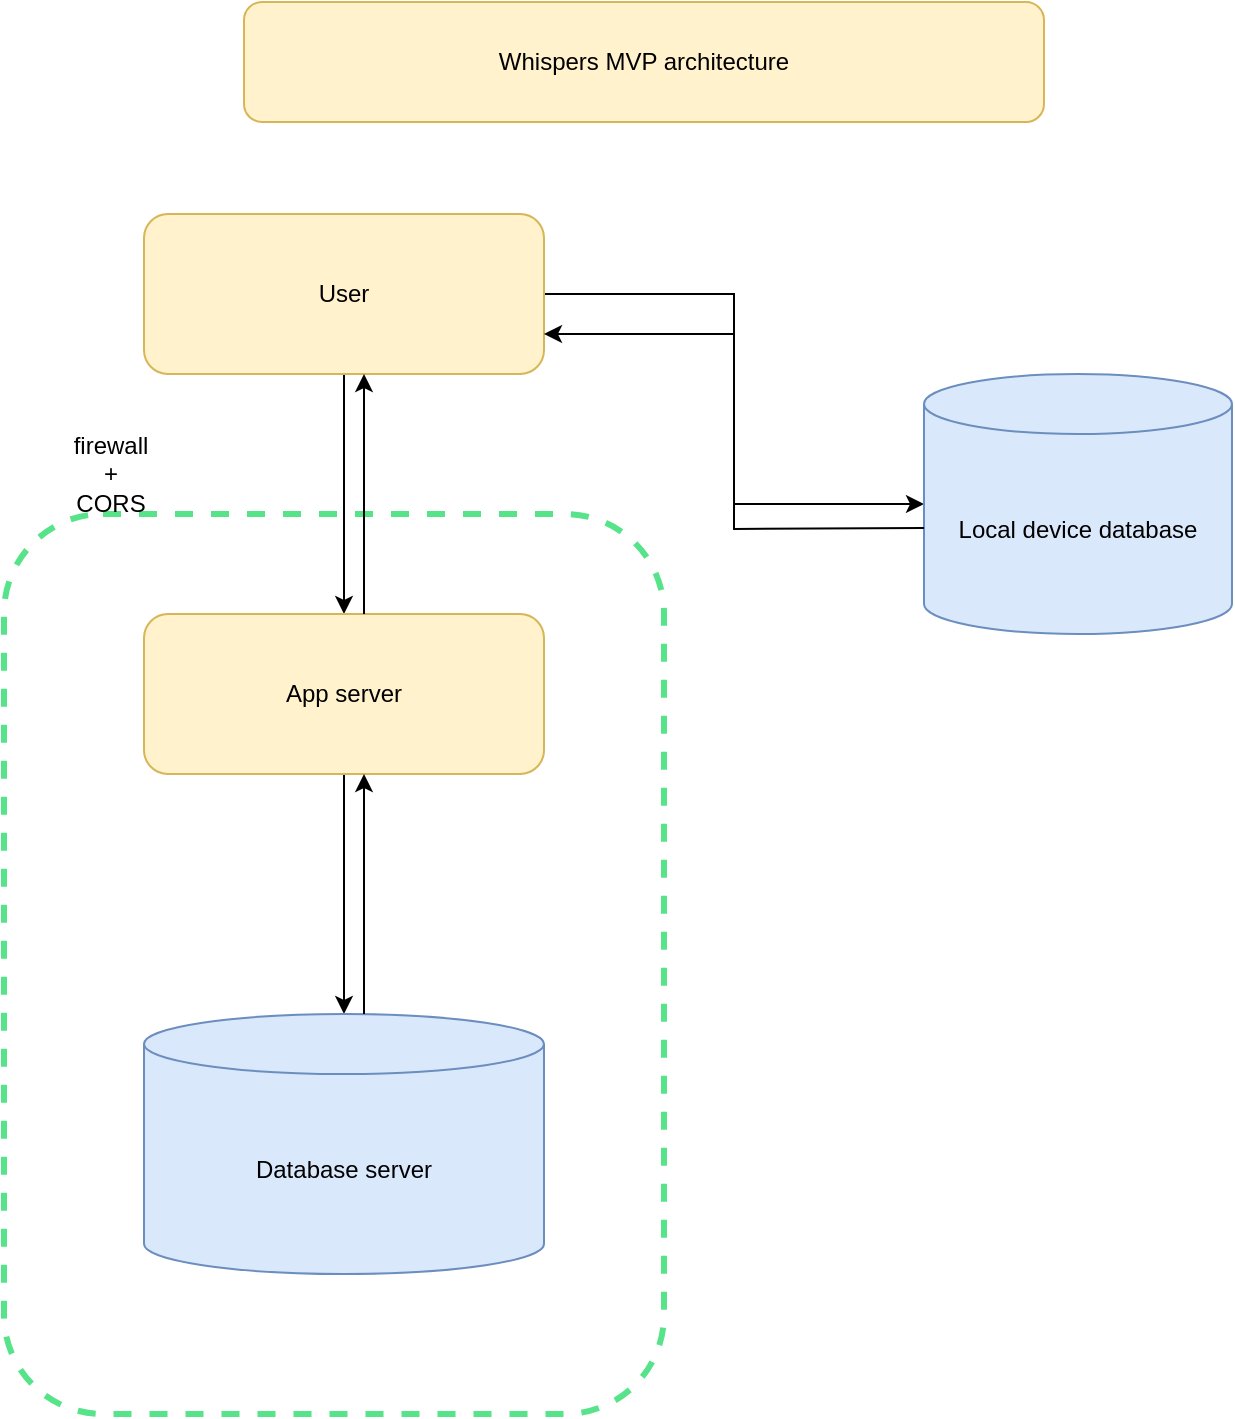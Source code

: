 <mxfile version="24.7.6">
  <diagram name="Page-1" id="C8XF_Xu8ZPRjyDM8A-fu">
    <mxGraphModel dx="1434" dy="795" grid="1" gridSize="10" guides="1" tooltips="1" connect="1" arrows="1" fold="1" page="1" pageScale="1" pageWidth="850" pageHeight="1100" math="0" shadow="0">
      <root>
        <mxCell id="0" />
        <mxCell id="1" parent="0" />
        <mxCell id="P5b-ebZlCW-qlvgz21b6-19" value="" style="rounded=1;whiteSpace=wrap;html=1;dashed=1;strokeColor=#57e389;strokeWidth=3;" vertex="1" parent="1">
          <mxGeometry x="120" y="326" width="330" height="450" as="geometry" />
        </mxCell>
        <mxCell id="P5b-ebZlCW-qlvgz21b6-8" value="" style="edgeStyle=orthogonalEdgeStyle;rounded=0;orthogonalLoop=1;jettySize=auto;html=1;" edge="1" parent="1" source="P5b-ebZlCW-qlvgz21b6-6" target="P5b-ebZlCW-qlvgz21b6-7">
          <mxGeometry relative="1" as="geometry" />
        </mxCell>
        <mxCell id="P5b-ebZlCW-qlvgz21b6-15" style="edgeStyle=orthogonalEdgeStyle;rounded=0;orthogonalLoop=1;jettySize=auto;html=1;" edge="1" parent="1" source="P5b-ebZlCW-qlvgz21b6-6" target="P5b-ebZlCW-qlvgz21b6-14">
          <mxGeometry relative="1" as="geometry" />
        </mxCell>
        <mxCell id="P5b-ebZlCW-qlvgz21b6-6" value="&lt;div&gt;User&lt;/div&gt;" style="rounded=1;whiteSpace=wrap;html=1;fillColor=#fff2cc;strokeColor=#d6b656;" vertex="1" parent="1">
          <mxGeometry x="190" y="176" width="200" height="80" as="geometry" />
        </mxCell>
        <mxCell id="P5b-ebZlCW-qlvgz21b6-11" style="edgeStyle=orthogonalEdgeStyle;rounded=0;orthogonalLoop=1;jettySize=auto;html=1;" edge="1" parent="1" source="P5b-ebZlCW-qlvgz21b6-7" target="P5b-ebZlCW-qlvgz21b6-9">
          <mxGeometry relative="1" as="geometry" />
        </mxCell>
        <mxCell id="P5b-ebZlCW-qlvgz21b6-7" value="App server" style="whiteSpace=wrap;html=1;rounded=1;fillColor=#fff2cc;strokeColor=#d6b656;" vertex="1" parent="1">
          <mxGeometry x="190" y="376" width="200" height="80" as="geometry" />
        </mxCell>
        <mxCell id="P5b-ebZlCW-qlvgz21b6-9" value="Database server" style="shape=cylinder3;whiteSpace=wrap;html=1;boundedLbl=1;backgroundOutline=1;size=15;fillColor=#dae8fc;strokeColor=#6c8ebf;" vertex="1" parent="1">
          <mxGeometry x="190" y="576" width="200" height="130" as="geometry" />
        </mxCell>
        <mxCell id="P5b-ebZlCW-qlvgz21b6-12" value="" style="edgeStyle=orthogonalEdgeStyle;rounded=0;orthogonalLoop=1;jettySize=auto;html=1;" edge="1" parent="1">
          <mxGeometry relative="1" as="geometry">
            <mxPoint x="300" y="376" as="sourcePoint" />
            <mxPoint x="300" y="256" as="targetPoint" />
          </mxGeometry>
        </mxCell>
        <mxCell id="P5b-ebZlCW-qlvgz21b6-13" style="edgeStyle=orthogonalEdgeStyle;rounded=0;orthogonalLoop=1;jettySize=auto;html=1;" edge="1" parent="1">
          <mxGeometry relative="1" as="geometry">
            <mxPoint x="300" y="576" as="sourcePoint" />
            <mxPoint x="300" y="456" as="targetPoint" />
          </mxGeometry>
        </mxCell>
        <mxCell id="P5b-ebZlCW-qlvgz21b6-14" value="Local device database" style="shape=cylinder3;whiteSpace=wrap;html=1;boundedLbl=1;backgroundOutline=1;size=15;fillColor=#dae8fc;strokeColor=#6c8ebf;" vertex="1" parent="1">
          <mxGeometry x="580" y="256" width="154" height="130" as="geometry" />
        </mxCell>
        <mxCell id="P5b-ebZlCW-qlvgz21b6-16" style="edgeStyle=orthogonalEdgeStyle;rounded=0;orthogonalLoop=1;jettySize=auto;html=1;entryX=1;entryY=0.75;entryDx=0;entryDy=0;" edge="1" parent="1" target="P5b-ebZlCW-qlvgz21b6-6">
          <mxGeometry relative="1" as="geometry">
            <mxPoint x="580" y="333" as="sourcePoint" />
            <mxPoint x="386" y="236" as="targetPoint" />
          </mxGeometry>
        </mxCell>
        <mxCell id="P5b-ebZlCW-qlvgz21b6-17" value="Whispers MVP architecture" style="rounded=1;whiteSpace=wrap;html=1;fillColor=#fff2cc;strokeColor=#d6b656;" vertex="1" parent="1">
          <mxGeometry x="240" y="70" width="400" height="60" as="geometry" />
        </mxCell>
        <mxCell id="P5b-ebZlCW-qlvgz21b6-20" value="&lt;div&gt;firewall&lt;/div&gt;&lt;div&gt;+&lt;/div&gt;&lt;div&gt;CORS&lt;br&gt;&lt;/div&gt;" style="text;html=1;align=center;verticalAlign=middle;resizable=0;points=[];autosize=1;strokeColor=none;fillColor=none;" vertex="1" parent="1">
          <mxGeometry x="143" y="276" width="60" height="60" as="geometry" />
        </mxCell>
      </root>
    </mxGraphModel>
  </diagram>
</mxfile>
